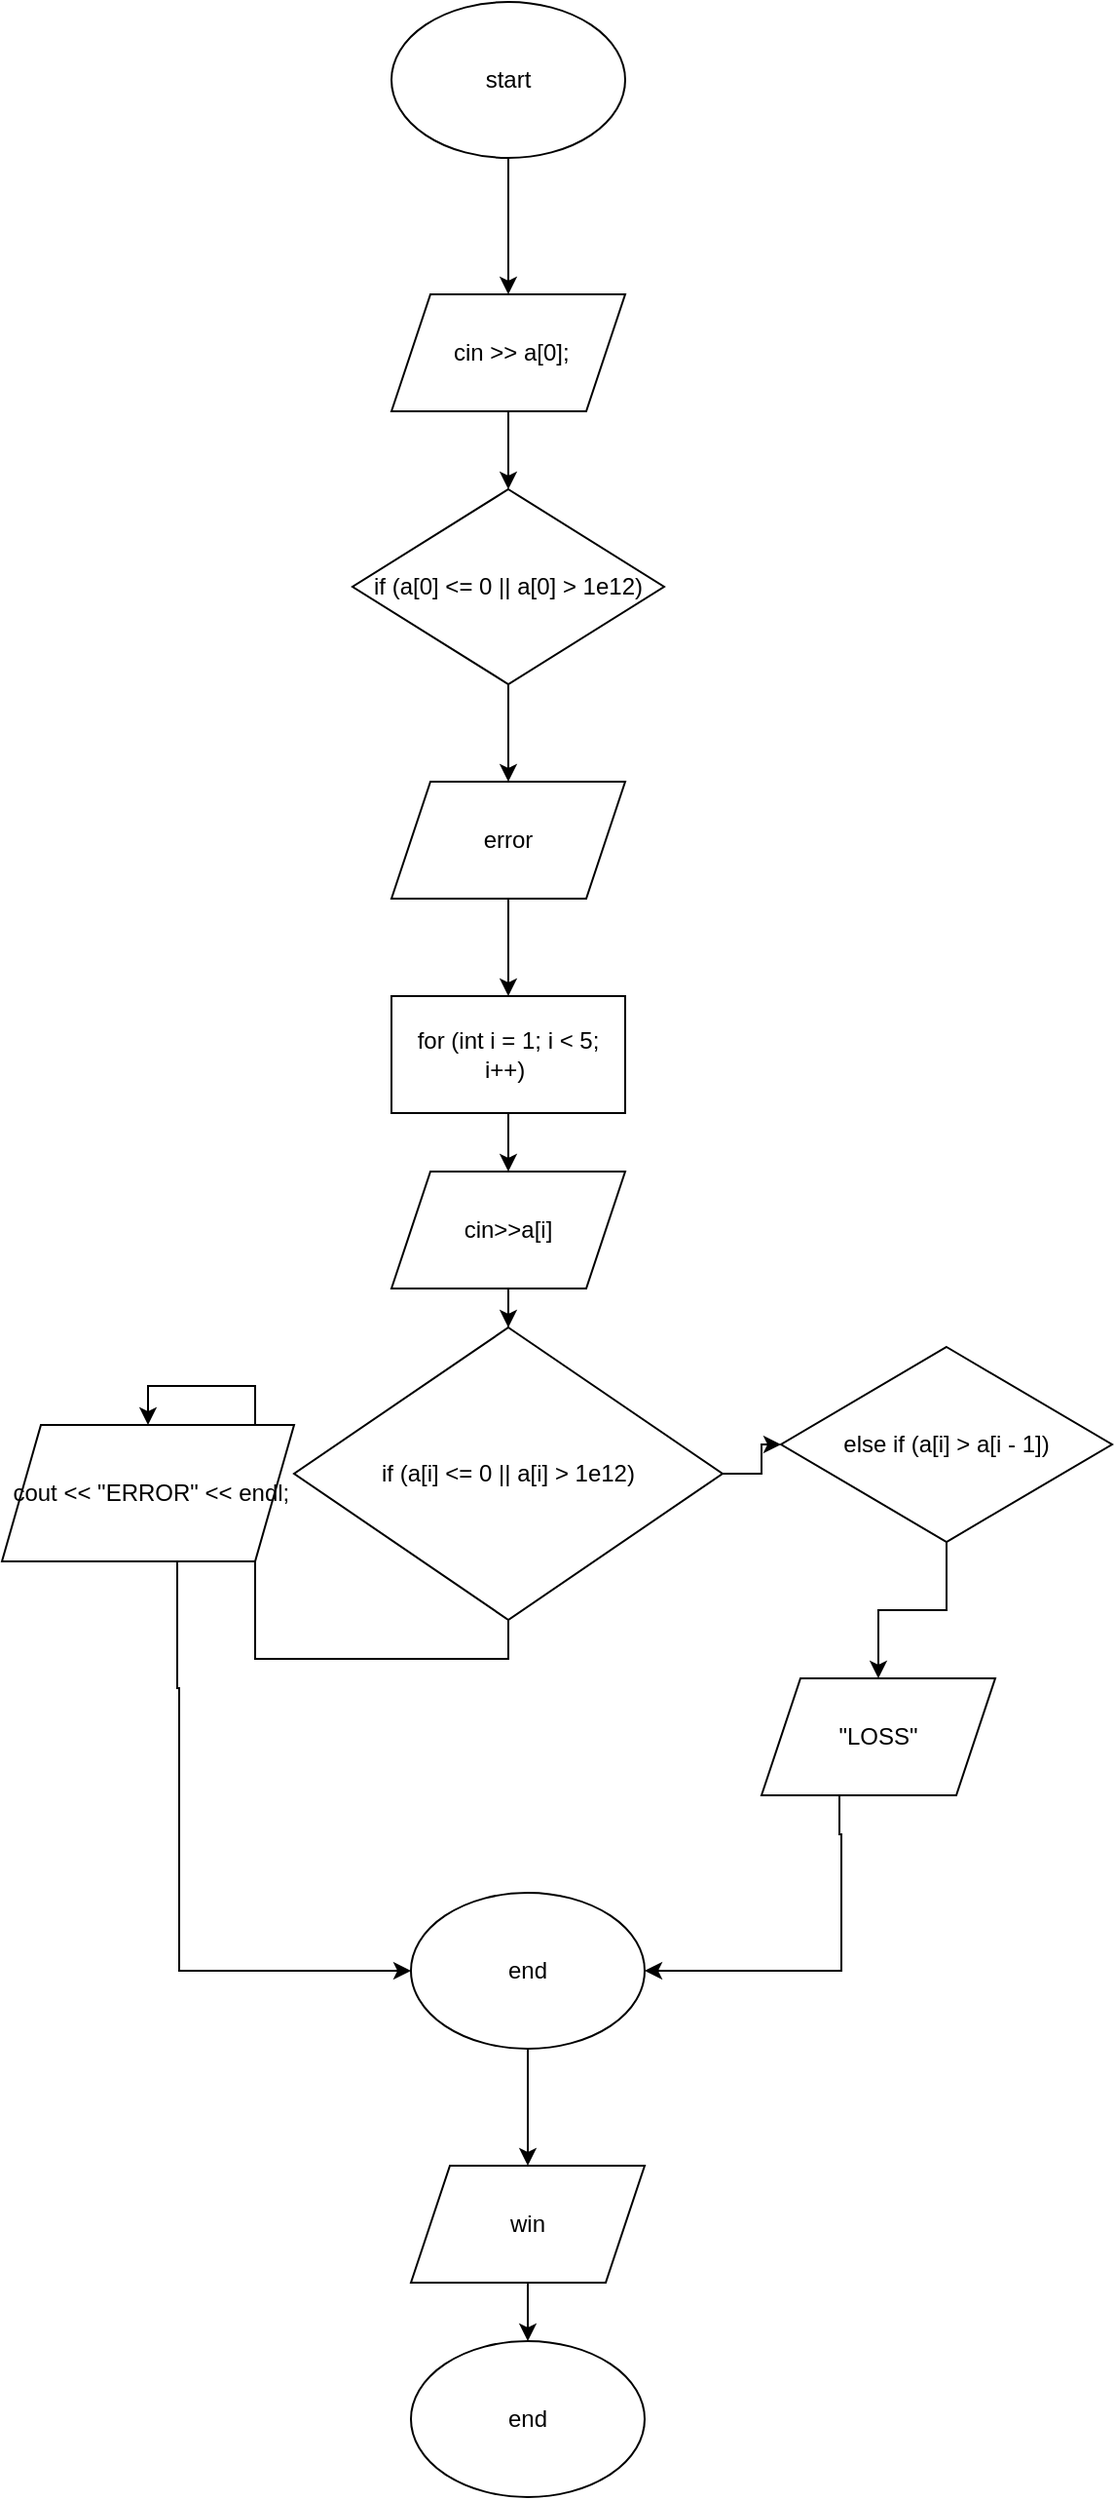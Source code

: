 <mxfile version="24.8.3">
  <diagram name="Сторінка-1" id="Jdmx6tdeWdf_Smc9jGVq">
    <mxGraphModel dx="1432" dy="820" grid="1" gridSize="10" guides="1" tooltips="1" connect="1" arrows="1" fold="1" page="1" pageScale="1" pageWidth="827" pageHeight="1169" math="0" shadow="0">
      <root>
        <mxCell id="0" />
        <mxCell id="1" parent="0" />
        <mxCell id="LTV-PfTfifIbY7tuLAyG-3" style="edgeStyle=orthogonalEdgeStyle;rounded=0;orthogonalLoop=1;jettySize=auto;html=1;entryX=0.5;entryY=0;entryDx=0;entryDy=0;" edge="1" parent="1" source="LTV-PfTfifIbY7tuLAyG-1" target="LTV-PfTfifIbY7tuLAyG-2">
          <mxGeometry relative="1" as="geometry" />
        </mxCell>
        <mxCell id="LTV-PfTfifIbY7tuLAyG-1" value="start" style="ellipse;whiteSpace=wrap;html=1;" vertex="1" parent="1">
          <mxGeometry x="340" y="10" width="120" height="80" as="geometry" />
        </mxCell>
        <mxCell id="LTV-PfTfifIbY7tuLAyG-4" style="edgeStyle=orthogonalEdgeStyle;rounded=0;orthogonalLoop=1;jettySize=auto;html=1;" edge="1" parent="1" source="LTV-PfTfifIbY7tuLAyG-2" target="LTV-PfTfifIbY7tuLAyG-5">
          <mxGeometry relative="1" as="geometry">
            <mxPoint x="400" y="320" as="targetPoint" />
          </mxGeometry>
        </mxCell>
        <mxCell id="LTV-PfTfifIbY7tuLAyG-2" value="&amp;nbsp;cin &amp;gt;&amp;gt; a[0];" style="shape=parallelogram;perimeter=parallelogramPerimeter;whiteSpace=wrap;html=1;fixedSize=1;" vertex="1" parent="1">
          <mxGeometry x="340" y="160" width="120" height="60" as="geometry" />
        </mxCell>
        <mxCell id="LTV-PfTfifIbY7tuLAyG-6" style="edgeStyle=orthogonalEdgeStyle;rounded=0;orthogonalLoop=1;jettySize=auto;html=1;" edge="1" parent="1" source="LTV-PfTfifIbY7tuLAyG-5" target="LTV-PfTfifIbY7tuLAyG-7">
          <mxGeometry relative="1" as="geometry">
            <mxPoint x="400" y="440" as="targetPoint" />
          </mxGeometry>
        </mxCell>
        <mxCell id="LTV-PfTfifIbY7tuLAyG-5" value="if (a[0] &amp;lt;= 0 || a[0] &amp;gt; 1e12)" style="rhombus;whiteSpace=wrap;html=1;" vertex="1" parent="1">
          <mxGeometry x="320" y="260" width="160" height="100" as="geometry" />
        </mxCell>
        <mxCell id="LTV-PfTfifIbY7tuLAyG-8" style="edgeStyle=orthogonalEdgeStyle;rounded=0;orthogonalLoop=1;jettySize=auto;html=1;" edge="1" parent="1" source="LTV-PfTfifIbY7tuLAyG-7" target="LTV-PfTfifIbY7tuLAyG-9">
          <mxGeometry relative="1" as="geometry">
            <mxPoint x="400" y="550" as="targetPoint" />
          </mxGeometry>
        </mxCell>
        <mxCell id="LTV-PfTfifIbY7tuLAyG-7" value="error" style="shape=parallelogram;perimeter=parallelogramPerimeter;whiteSpace=wrap;html=1;fixedSize=1;" vertex="1" parent="1">
          <mxGeometry x="340" y="410" width="120" height="60" as="geometry" />
        </mxCell>
        <mxCell id="LTV-PfTfifIbY7tuLAyG-10" style="edgeStyle=orthogonalEdgeStyle;rounded=0;orthogonalLoop=1;jettySize=auto;html=1;" edge="1" parent="1" source="LTV-PfTfifIbY7tuLAyG-25" target="LTV-PfTfifIbY7tuLAyG-11">
          <mxGeometry relative="1" as="geometry">
            <mxPoint x="400" y="700" as="targetPoint" />
          </mxGeometry>
        </mxCell>
        <mxCell id="LTV-PfTfifIbY7tuLAyG-9" value="for (int i = 1; i &amp;lt; 5; i++)&amp;nbsp;" style="rounded=0;whiteSpace=wrap;html=1;" vertex="1" parent="1">
          <mxGeometry x="340" y="520" width="120" height="60" as="geometry" />
        </mxCell>
        <mxCell id="LTV-PfTfifIbY7tuLAyG-12" style="edgeStyle=orthogonalEdgeStyle;rounded=0;orthogonalLoop=1;jettySize=auto;html=1;" edge="1" parent="1" source="LTV-PfTfifIbY7tuLAyG-11" target="LTV-PfTfifIbY7tuLAyG-13">
          <mxGeometry relative="1" as="geometry">
            <mxPoint x="230" y="700" as="targetPoint" />
          </mxGeometry>
        </mxCell>
        <mxCell id="LTV-PfTfifIbY7tuLAyG-14" style="edgeStyle=orthogonalEdgeStyle;rounded=0;orthogonalLoop=1;jettySize=auto;html=1;" edge="1" parent="1" source="LTV-PfTfifIbY7tuLAyG-11" target="LTV-PfTfifIbY7tuLAyG-15">
          <mxGeometry relative="1" as="geometry">
            <mxPoint x="570" y="700" as="targetPoint" />
          </mxGeometry>
        </mxCell>
        <mxCell id="LTV-PfTfifIbY7tuLAyG-11" value="if&amp;nbsp;(a[i] &amp;lt;= 0 || a[i] &amp;gt; 1e12)" style="rhombus;whiteSpace=wrap;html=1;" vertex="1" parent="1">
          <mxGeometry x="290" y="690" width="220" height="150" as="geometry" />
        </mxCell>
        <mxCell id="LTV-PfTfifIbY7tuLAyG-20" style="edgeStyle=orthogonalEdgeStyle;rounded=0;orthogonalLoop=1;jettySize=auto;html=1;entryX=0;entryY=0.5;entryDx=0;entryDy=0;" edge="1" parent="1" source="LTV-PfTfifIbY7tuLAyG-13" target="LTV-PfTfifIbY7tuLAyG-19">
          <mxGeometry relative="1" as="geometry">
            <mxPoint x="230" y="1020" as="targetPoint" />
            <Array as="points">
              <mxPoint x="230" y="875" />
              <mxPoint x="231" y="875" />
              <mxPoint x="231" y="1020" />
            </Array>
          </mxGeometry>
        </mxCell>
        <mxCell id="LTV-PfTfifIbY7tuLAyG-13" value="&amp;nbsp;cout &amp;lt;&amp;lt; &quot;ERROR&quot; &amp;lt;&amp;lt; endl;" style="shape=parallelogram;perimeter=parallelogramPerimeter;whiteSpace=wrap;html=1;fixedSize=1;" vertex="1" parent="1">
          <mxGeometry x="140" y="740" width="150" height="70" as="geometry" />
        </mxCell>
        <mxCell id="LTV-PfTfifIbY7tuLAyG-16" style="edgeStyle=orthogonalEdgeStyle;rounded=0;orthogonalLoop=1;jettySize=auto;html=1;" edge="1" parent="1" source="LTV-PfTfifIbY7tuLAyG-15" target="LTV-PfTfifIbY7tuLAyG-17">
          <mxGeometry relative="1" as="geometry">
            <mxPoint x="570" y="840" as="targetPoint" />
          </mxGeometry>
        </mxCell>
        <mxCell id="LTV-PfTfifIbY7tuLAyG-15" value="else if (a[i] &amp;gt; a[i - 1])" style="rhombus;whiteSpace=wrap;html=1;" vertex="1" parent="1">
          <mxGeometry x="540" y="700" width="170" height="100" as="geometry" />
        </mxCell>
        <mxCell id="LTV-PfTfifIbY7tuLAyG-18" style="edgeStyle=orthogonalEdgeStyle;rounded=0;orthogonalLoop=1;jettySize=auto;html=1;" edge="1" parent="1" source="LTV-PfTfifIbY7tuLAyG-17" target="LTV-PfTfifIbY7tuLAyG-19">
          <mxGeometry relative="1" as="geometry">
            <mxPoint x="420" y="1020" as="targetPoint" />
            <Array as="points">
              <mxPoint x="570" y="950" />
              <mxPoint x="571" y="950" />
            </Array>
          </mxGeometry>
        </mxCell>
        <mxCell id="LTV-PfTfifIbY7tuLAyG-17" value="&quot;LOSS&quot;" style="shape=parallelogram;perimeter=parallelogramPerimeter;whiteSpace=wrap;html=1;fixedSize=1;" vertex="1" parent="1">
          <mxGeometry x="530" y="870" width="120" height="60" as="geometry" />
        </mxCell>
        <mxCell id="LTV-PfTfifIbY7tuLAyG-21" style="edgeStyle=orthogonalEdgeStyle;rounded=0;orthogonalLoop=1;jettySize=auto;html=1;" edge="1" parent="1" source="LTV-PfTfifIbY7tuLAyG-19" target="LTV-PfTfifIbY7tuLAyG-22">
          <mxGeometry relative="1" as="geometry">
            <mxPoint x="410" y="1150" as="targetPoint" />
          </mxGeometry>
        </mxCell>
        <mxCell id="LTV-PfTfifIbY7tuLAyG-19" value="end" style="ellipse;whiteSpace=wrap;html=1;" vertex="1" parent="1">
          <mxGeometry x="350" y="980" width="120" height="80" as="geometry" />
        </mxCell>
        <mxCell id="LTV-PfTfifIbY7tuLAyG-23" style="edgeStyle=orthogonalEdgeStyle;rounded=0;orthogonalLoop=1;jettySize=auto;html=1;" edge="1" parent="1" source="LTV-PfTfifIbY7tuLAyG-22" target="LTV-PfTfifIbY7tuLAyG-24">
          <mxGeometry relative="1" as="geometry">
            <mxPoint x="410" y="1250" as="targetPoint" />
          </mxGeometry>
        </mxCell>
        <mxCell id="LTV-PfTfifIbY7tuLAyG-22" value="win" style="shape=parallelogram;perimeter=parallelogramPerimeter;whiteSpace=wrap;html=1;fixedSize=1;" vertex="1" parent="1">
          <mxGeometry x="350" y="1120" width="120" height="60" as="geometry" />
        </mxCell>
        <mxCell id="LTV-PfTfifIbY7tuLAyG-24" value="end" style="ellipse;whiteSpace=wrap;html=1;" vertex="1" parent="1">
          <mxGeometry x="350" y="1210" width="120" height="80" as="geometry" />
        </mxCell>
        <mxCell id="LTV-PfTfifIbY7tuLAyG-26" value="" style="edgeStyle=orthogonalEdgeStyle;rounded=0;orthogonalLoop=1;jettySize=auto;html=1;" edge="1" parent="1" source="LTV-PfTfifIbY7tuLAyG-9" target="LTV-PfTfifIbY7tuLAyG-25">
          <mxGeometry relative="1" as="geometry">
            <mxPoint x="400" y="730" as="targetPoint" />
            <mxPoint x="400" y="580" as="sourcePoint" />
          </mxGeometry>
        </mxCell>
        <mxCell id="LTV-PfTfifIbY7tuLAyG-25" value="cin&amp;gt;&amp;gt;a[i]" style="shape=parallelogram;perimeter=parallelogramPerimeter;whiteSpace=wrap;html=1;fixedSize=1;" vertex="1" parent="1">
          <mxGeometry x="340" y="610" width="120" height="60" as="geometry" />
        </mxCell>
      </root>
    </mxGraphModel>
  </diagram>
</mxfile>
